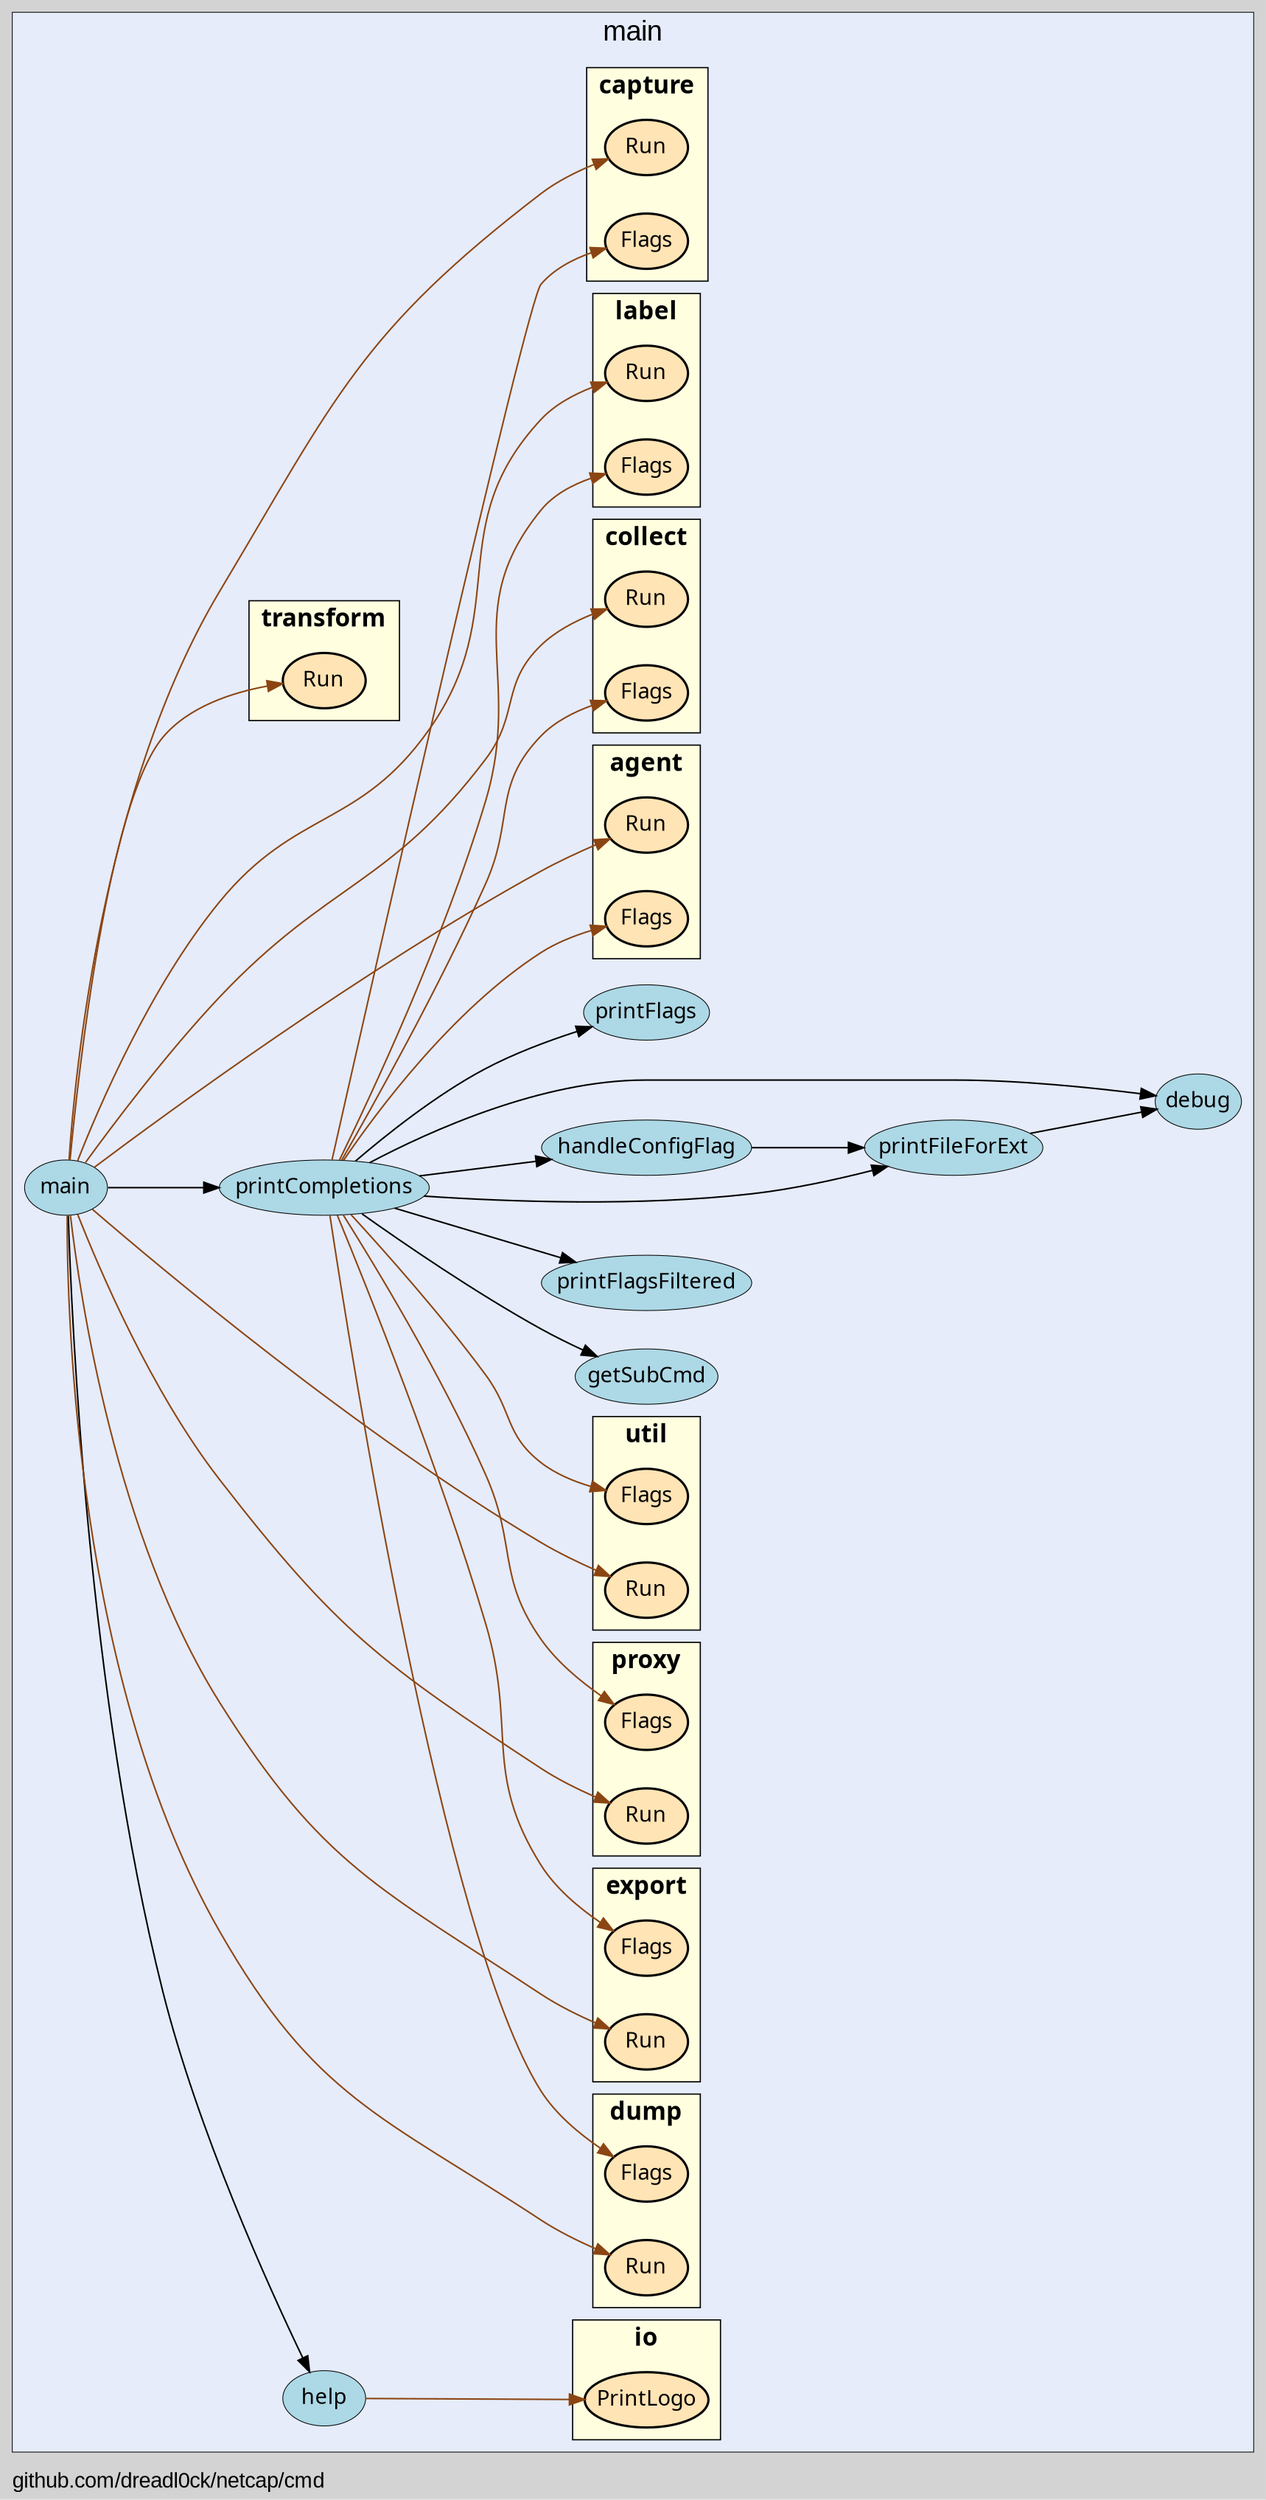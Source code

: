digraph gocallvis {
    label="github.com/dreadl0ck/netcap/cmd";
    labeljust="l";
    fontname="Arial";
    fontsize="14";
    rankdir="LR";
    bgcolor="lightgray";
    style="solid";
    penwidth="0.5";
    pad="0.0";
    nodesep="0.35";

    node [shape="ellipse" style="filled" fillcolor="honeydew" fontname="Verdana" penwidth="1.0" margin="0.05,0.0"];
    edge [minlen="2"]

    subgraph "cluster_focus" {
        labeljust="c";
fontsize="18";
bgcolor="#e6ecfa";
label="main";
labelloc="t";
        
        "github.com/dreadl0ck/netcap/cmd.printFileForExt" [ label="printFileForExt" penwidth="0.5" fillcolor="lightblue" ]
        "github.com/dreadl0ck/netcap/cmd.debug" [ fillcolor="lightblue" label="debug" penwidth="0.5" ]
        "github.com/dreadl0ck/netcap/cmd.help" [ fillcolor="lightblue" label="help" penwidth="0.5" ]
        "github.com/dreadl0ck/netcap/cmd.handleConfigFlag" [ penwidth="0.5" fillcolor="lightblue" label="handleConfigFlag" ]
        "github.com/dreadl0ck/netcap/cmd.printCompletions" [ fillcolor="lightblue" label="printCompletions" penwidth="0.5" ]
        "github.com/dreadl0ck/netcap/cmd.printFlags" [ label="printFlags" penwidth="0.5" fillcolor="lightblue" ]
        "github.com/dreadl0ck/netcap/cmd.getSubCmd" [ penwidth="0.5" fillcolor="lightblue" label="getSubCmd" ]
        "github.com/dreadl0ck/netcap/cmd.printFlagsFiltered" [ fillcolor="lightblue" label="printFlagsFiltered" penwidth="0.5" ]
        "github.com/dreadl0ck/netcap/cmd.main" [ fillcolor="lightblue" label="main" penwidth="0.5" ]
        
        subgraph "cluster_github.com/dreadl0ck/netcap/cmd/agent" {
        style="filled";
fillcolor="lightyellow";
fontname="Tahoma bold";
rank="sink";
URL="/?f=github.com/dreadl0ck/netcap/cmd/agent";
fontsize="16";
label="agent";
tooltip="package: github.com/dreadl0ck/netcap/cmd/agent";
penwidth="0.8";
        
        "github.com/dreadl0ck/netcap/cmd/agent.Flags" [ fillcolor="moccasin" label="Flags" penwidth="1.5" ]
        "github.com/dreadl0ck/netcap/cmd/agent.Run" [ fillcolor="moccasin" label="Run" penwidth="1.5" ]
        
    }

        subgraph "cluster_github.com/dreadl0ck/netcap/cmd/capture" {
        style="filled";
rank="sink";
tooltip="package: github.com/dreadl0ck/netcap/cmd/capture";
URL="/?f=github.com/dreadl0ck/netcap/cmd/capture";
penwidth="0.8";
fontsize="16";
fillcolor="lightyellow";
fontname="Tahoma bold";
label="capture";
        
        "github.com/dreadl0ck/netcap/cmd/capture.Flags" [ fillcolor="moccasin" label="Flags" penwidth="1.5" ]
        "github.com/dreadl0ck/netcap/cmd/capture.Run" [ fillcolor="moccasin" label="Run" penwidth="1.5" ]
        
    }

        subgraph "cluster_github.com/dreadl0ck/netcap/cmd/collect" {
        fontname="Tahoma bold";
rank="sink";
tooltip="package: github.com/dreadl0ck/netcap/cmd/collect";
fillcolor="lightyellow";
label="collect";
URL="/?f=github.com/dreadl0ck/netcap/cmd/collect";
penwidth="0.8";
fontsize="16";
style="filled";
        
        "github.com/dreadl0ck/netcap/cmd/collect.Flags" [ fillcolor="moccasin" label="Flags" penwidth="1.5" ]
        "github.com/dreadl0ck/netcap/cmd/collect.Run" [ fillcolor="moccasin" label="Run" penwidth="1.5" ]
        
    }

        subgraph "cluster_github.com/dreadl0ck/netcap/cmd/dump" {
        fontsize="16";
style="filled";
rank="sink";
label="dump";
URL="/?f=github.com/dreadl0ck/netcap/cmd/dump";
penwidth="0.8";
fontname="Tahoma bold";
tooltip="package: github.com/dreadl0ck/netcap/cmd/dump";
fillcolor="lightyellow";
        
        "github.com/dreadl0ck/netcap/cmd/dump.Flags" [ fillcolor="moccasin" label="Flags" penwidth="1.5" ]
        "github.com/dreadl0ck/netcap/cmd/dump.Run" [ penwidth="1.5" fillcolor="moccasin" label="Run" ]
        
    }

        subgraph "cluster_github.com/dreadl0ck/netcap/cmd/export" {
        penwidth="0.8";
style="filled";
fillcolor="lightyellow";
fontname="Tahoma bold";
rank="sink";
URL="/?f=github.com/dreadl0ck/netcap/cmd/export";
tooltip="package: github.com/dreadl0ck/netcap/cmd/export";
fontsize="16";
label="export";
        
        "github.com/dreadl0ck/netcap/cmd/export.Flags" [ label="Flags" penwidth="1.5" fillcolor="moccasin" ]
        "github.com/dreadl0ck/netcap/cmd/export.Run" [ fillcolor="moccasin" label="Run" penwidth="1.5" ]
        
    }

        subgraph "cluster_github.com/dreadl0ck/netcap/cmd/label" {
        style="filled";
fillcolor="lightyellow";
fontname="Tahoma bold";
tooltip="package: github.com/dreadl0ck/netcap/cmd/label";
penwidth="0.8";
fontsize="16";
rank="sink";
label="label";
URL="/?f=github.com/dreadl0ck/netcap/cmd/label";
        
        "github.com/dreadl0ck/netcap/cmd/label.Flags" [ label="Flags" penwidth="1.5" fillcolor="moccasin" ]
        "github.com/dreadl0ck/netcap/cmd/label.Run" [ label="Run" penwidth="1.5" fillcolor="moccasin" ]
        
    }

        subgraph "cluster_github.com/dreadl0ck/netcap/cmd/proxy" {
        penwidth="0.8";
fontsize="16";
rank="sink";
label="proxy";
URL="/?f=github.com/dreadl0ck/netcap/cmd/proxy";
tooltip="package: github.com/dreadl0ck/netcap/cmd/proxy";
style="filled";
fillcolor="lightyellow";
fontname="Tahoma bold";
        
        "github.com/dreadl0ck/netcap/cmd/proxy.Flags" [ fillcolor="moccasin" label="Flags" penwidth="1.5" ]
        "github.com/dreadl0ck/netcap/cmd/proxy.Run" [ fillcolor="moccasin" label="Run" penwidth="1.5" ]
        
    }

        subgraph "cluster_github.com/dreadl0ck/netcap/cmd/transform" {
        rank="sink";
label="transform";
URL="/?f=github.com/dreadl0ck/netcap/cmd/transform";
penwidth="0.8";
style="filled";
fontname="Tahoma bold";
fontsize="16";
fillcolor="lightyellow";
tooltip="package: github.com/dreadl0ck/netcap/cmd/transform";
        
        "github.com/dreadl0ck/netcap/cmd/transform.Run" [ fillcolor="moccasin" label="Run" penwidth="1.5" ]
        
    }

        subgraph "cluster_github.com/dreadl0ck/netcap/cmd/util" {
        URL="/?f=github.com/dreadl0ck/netcap/cmd/util";
tooltip="package: github.com/dreadl0ck/netcap/cmd/util";
penwidth="0.8";
style="filled";
fillcolor="lightyellow";
fontname="Tahoma bold";
rank="sink";
label="util";
fontsize="16";
        
        "github.com/dreadl0ck/netcap/cmd/util.Flags" [ fillcolor="moccasin" label="Flags" penwidth="1.5" ]
        "github.com/dreadl0ck/netcap/cmd/util.Run" [ label="Run" penwidth="1.5" fillcolor="moccasin" ]
        
    }

        subgraph "cluster_github.com/dreadl0ck/netcap/io" {
        rank="sink";
label="io";
style="filled";
fontname="Tahoma bold";
fillcolor="lightyellow";
URL="/?f=github.com/dreadl0ck/netcap/io";
tooltip="package: github.com/dreadl0ck/netcap/io";
penwidth="0.8";
fontsize="16";
        
        "github.com/dreadl0ck/netcap/io.PrintLogo" [ fillcolor="moccasin" label="PrintLogo" penwidth="1.5" ]
        
    }

    }

    "github.com/dreadl0ck/netcap/cmd.printFileForExt" -> "github.com/dreadl0ck/netcap/cmd.debug" [  ]
    "github.com/dreadl0ck/netcap/cmd.help" -> "github.com/dreadl0ck/netcap/io.PrintLogo" [ color="saddlebrown" ]
    "github.com/dreadl0ck/netcap/cmd.handleConfigFlag" -> "github.com/dreadl0ck/netcap/cmd.printFileForExt" [  ]
    "github.com/dreadl0ck/netcap/cmd.printCompletions" -> "github.com/dreadl0ck/netcap/cmd.debug" [  ]
    "github.com/dreadl0ck/netcap/cmd.printCompletions" -> "github.com/dreadl0ck/netcap/cmd/capture.Flags" [ color="saddlebrown" ]
    "github.com/dreadl0ck/netcap/cmd.printCompletions" -> "github.com/dreadl0ck/netcap/cmd.printFlags" [  ]
    "github.com/dreadl0ck/netcap/cmd.printCompletions" -> "github.com/dreadl0ck/netcap/cmd/util.Flags" [ color="saddlebrown" ]
    "github.com/dreadl0ck/netcap/cmd.printCompletions" -> "github.com/dreadl0ck/netcap/cmd/proxy.Flags" [ color="saddlebrown" ]
    "github.com/dreadl0ck/netcap/cmd.printCompletions" -> "github.com/dreadl0ck/netcap/cmd/label.Flags" [ color="saddlebrown" ]
    "github.com/dreadl0ck/netcap/cmd.printCompletions" -> "github.com/dreadl0ck/netcap/cmd/export.Flags" [ color="saddlebrown" ]
    "github.com/dreadl0ck/netcap/cmd.printCompletions" -> "github.com/dreadl0ck/netcap/cmd/dump.Flags" [ color="saddlebrown" ]
    "github.com/dreadl0ck/netcap/cmd.printCompletions" -> "github.com/dreadl0ck/netcap/cmd/collect.Flags" [ color="saddlebrown" ]
    "github.com/dreadl0ck/netcap/cmd.printCompletions" -> "github.com/dreadl0ck/netcap/cmd/agent.Flags" [ color="saddlebrown" ]
    "github.com/dreadl0ck/netcap/cmd.printCompletions" -> "github.com/dreadl0ck/netcap/cmd.getSubCmd" [  ]
    "github.com/dreadl0ck/netcap/cmd.printCompletions" -> "github.com/dreadl0ck/netcap/cmd.printFileForExt" [  ]
    "github.com/dreadl0ck/netcap/cmd.printCompletions" -> "github.com/dreadl0ck/netcap/cmd.handleConfigFlag" [  ]
    "github.com/dreadl0ck/netcap/cmd.printCompletions" -> "github.com/dreadl0ck/netcap/cmd.printFlagsFiltered" [  ]
    "github.com/dreadl0ck/netcap/cmd.main" -> "github.com/dreadl0ck/netcap/cmd.printCompletions" [  ]
    "github.com/dreadl0ck/netcap/cmd.main" -> "github.com/dreadl0ck/netcap/cmd.help" [  ]
    "github.com/dreadl0ck/netcap/cmd.main" -> "github.com/dreadl0ck/netcap/cmd/capture.Run" [ color="saddlebrown" ]
    "github.com/dreadl0ck/netcap/cmd.main" -> "github.com/dreadl0ck/netcap/cmd/util.Run" [ color="saddlebrown" ]
    "github.com/dreadl0ck/netcap/cmd.main" -> "github.com/dreadl0ck/netcap/cmd/proxy.Run" [ color="saddlebrown" ]
    "github.com/dreadl0ck/netcap/cmd.main" -> "github.com/dreadl0ck/netcap/cmd/label.Run" [ color="saddlebrown" ]
    "github.com/dreadl0ck/netcap/cmd.main" -> "github.com/dreadl0ck/netcap/cmd/export.Run" [ color="saddlebrown" ]
    "github.com/dreadl0ck/netcap/cmd.main" -> "github.com/dreadl0ck/netcap/cmd/dump.Run" [ color="saddlebrown" ]
    "github.com/dreadl0ck/netcap/cmd.main" -> "github.com/dreadl0ck/netcap/cmd/collect.Run" [ color="saddlebrown" ]
    "github.com/dreadl0ck/netcap/cmd.main" -> "github.com/dreadl0ck/netcap/cmd/transform.Run" [ color="saddlebrown" ]
    "github.com/dreadl0ck/netcap/cmd.main" -> "github.com/dreadl0ck/netcap/cmd/agent.Run" [ color="saddlebrown" ]
}
